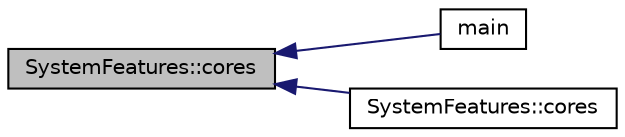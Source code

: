 digraph "SystemFeatures::cores"
{
  edge [fontname="Helvetica",fontsize="10",labelfontname="Helvetica",labelfontsize="10"];
  node [fontname="Helvetica",fontsize="10",shape=record];
  rankdir="LR";
  Node29 [label="SystemFeatures::cores",height=0.2,width=0.4,color="black", fillcolor="grey75", style="filled", fontcolor="black"];
  Node29 -> Node30 [dir="back",color="midnightblue",fontsize="10",style="solid",fontname="Helvetica"];
  Node30 [label="main",height=0.2,width=0.4,color="black", fillcolor="white", style="filled",URL="$d9/d35/main__run__process_8cpp.html#ae66f6b31b5ad750f1fe042a706a4e3d4"];
  Node29 -> Node31 [dir="back",color="midnightblue",fontsize="10",style="solid",fontname="Helvetica"];
  Node31 [label="SystemFeatures::cores",height=0.2,width=0.4,color="black", fillcolor="white", style="filled",URL="$d4/df2/class_system_features.html#a2888144eae04046c63c7076ad277ac79"];
}
